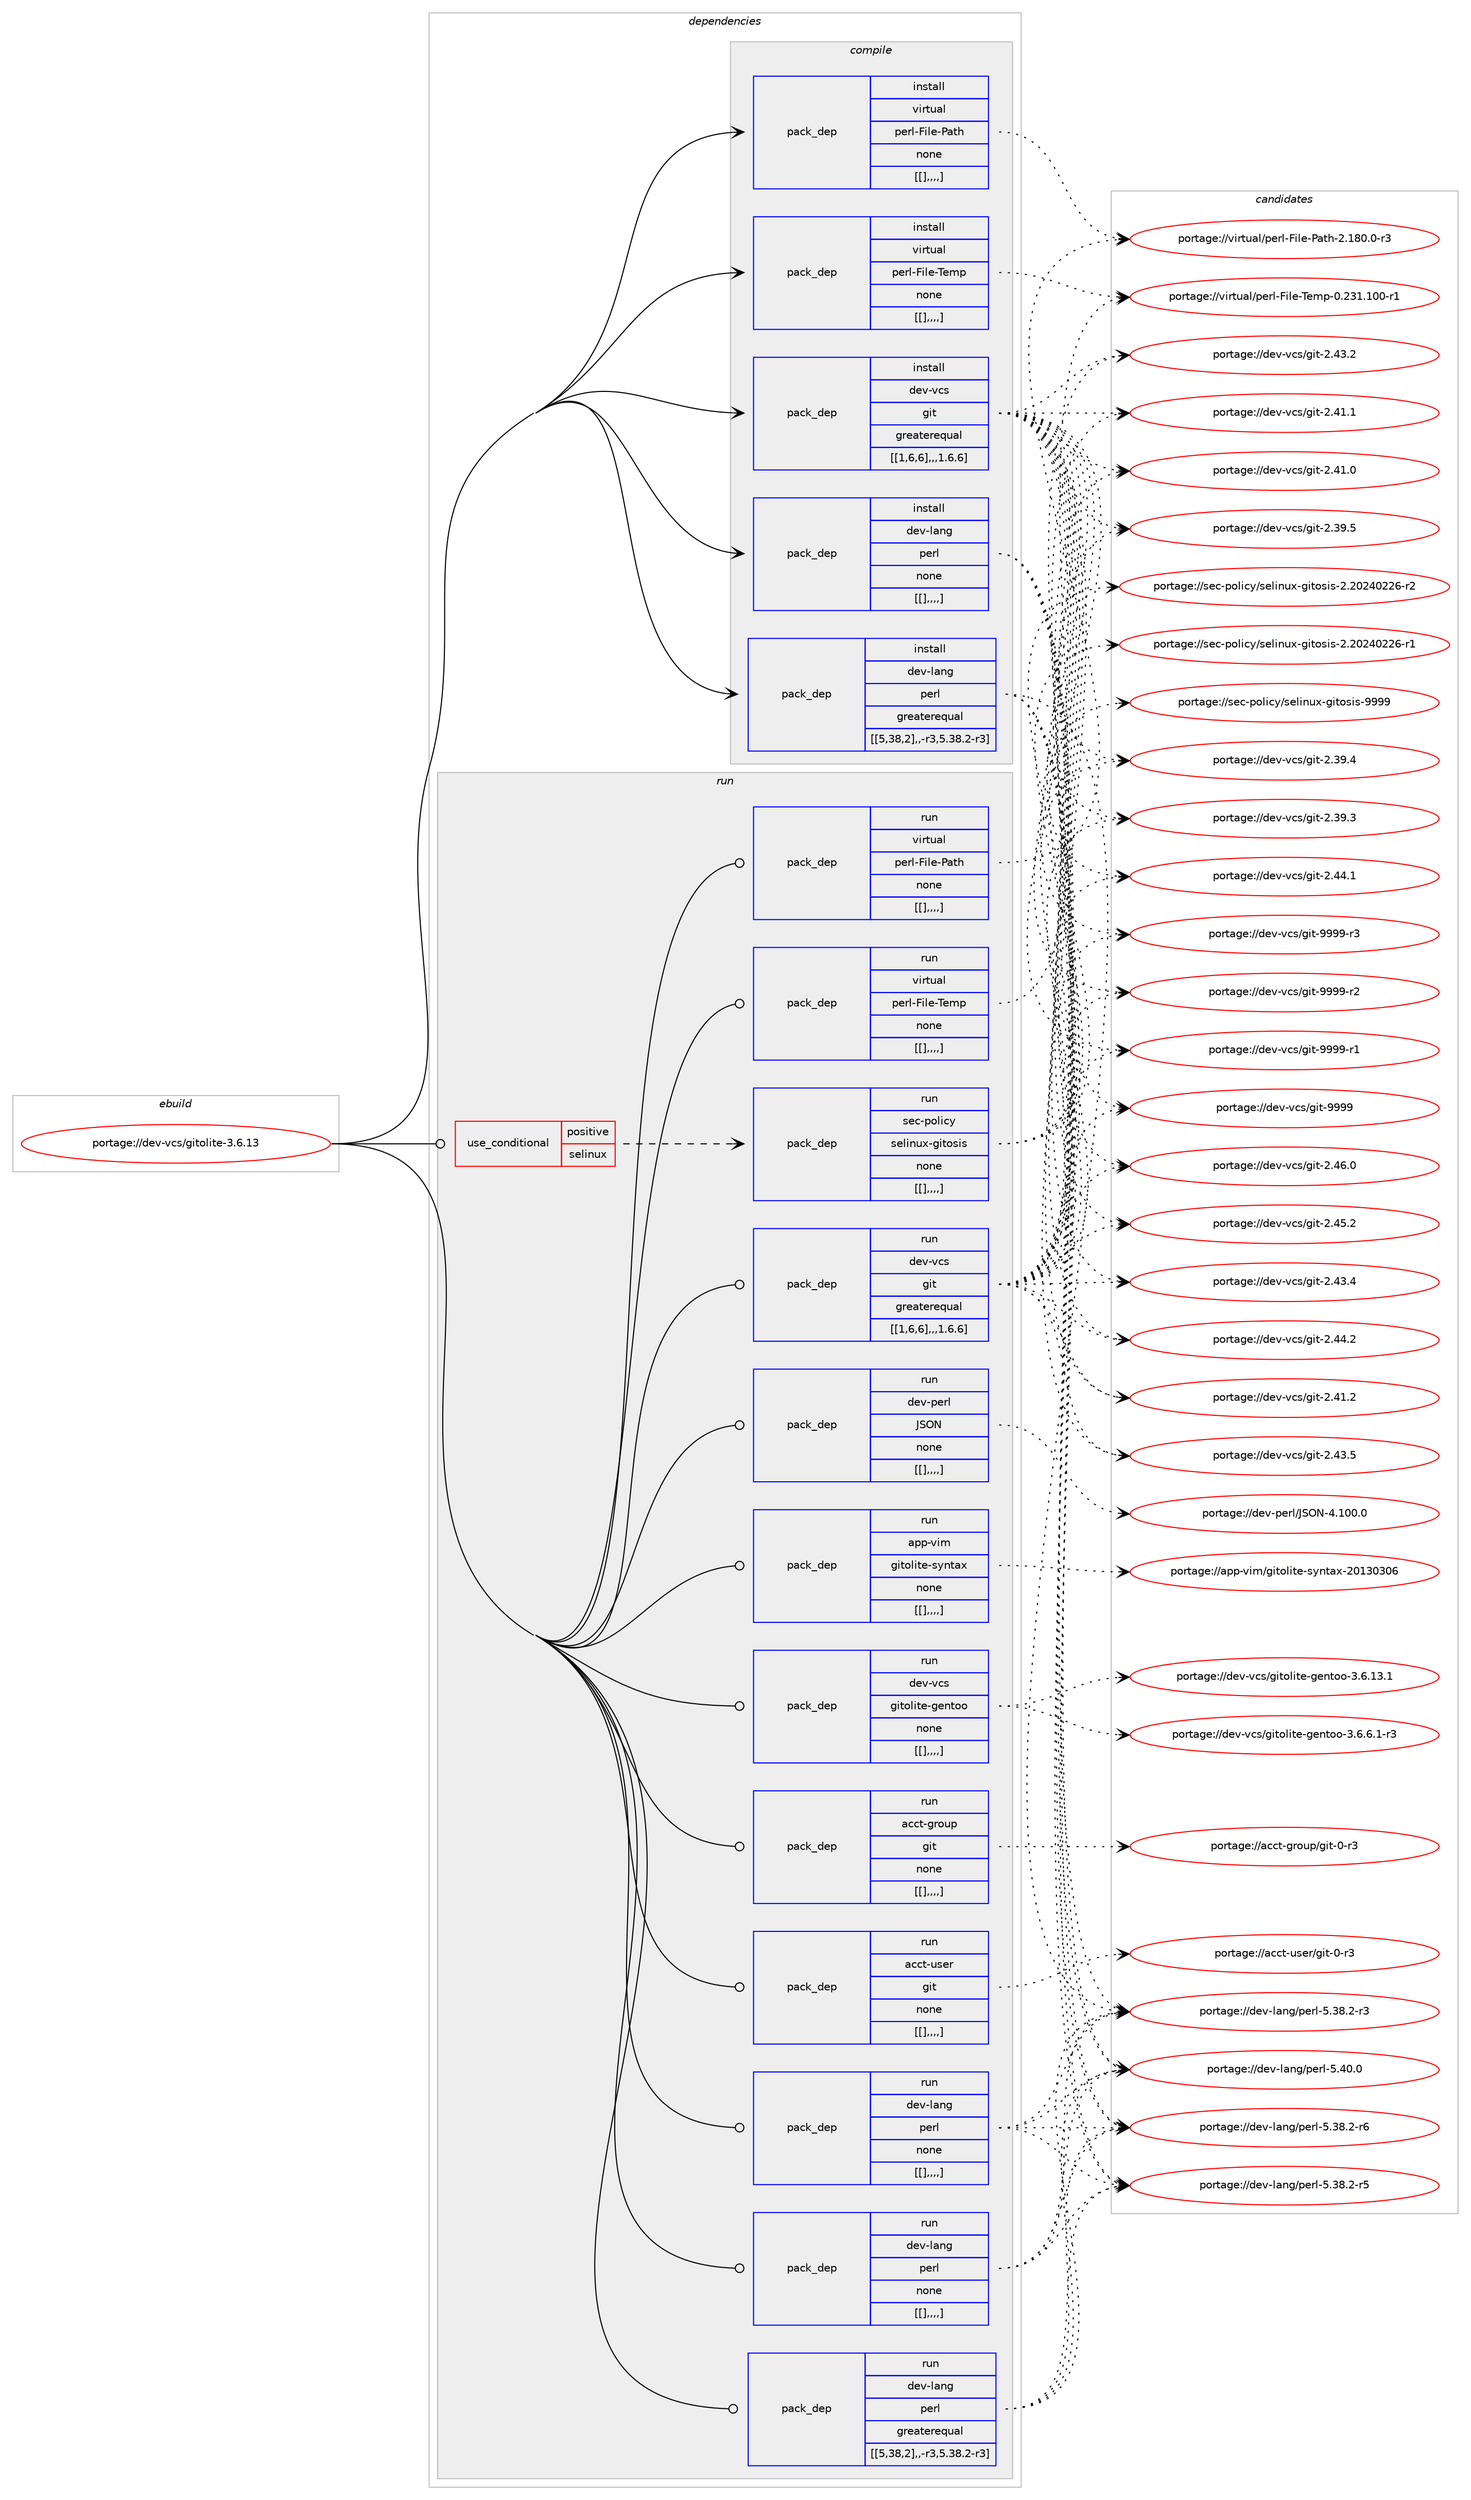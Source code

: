 digraph prolog {

# *************
# Graph options
# *************

newrank=true;
concentrate=true;
compound=true;
graph [rankdir=LR,fontname=Helvetica,fontsize=10,ranksep=1.5];#, ranksep=2.5, nodesep=0.2];
edge  [arrowhead=vee];
node  [fontname=Helvetica,fontsize=10];

# **********
# The ebuild
# **********

subgraph cluster_leftcol {
color=gray;
label=<<i>ebuild</i>>;
id [label="portage://dev-vcs/gitolite-3.6.13", color=red, width=4, href="../dev-vcs/gitolite-3.6.13.svg"];
}

# ****************
# The dependencies
# ****************

subgraph cluster_midcol {
color=gray;
label=<<i>dependencies</i>>;
subgraph cluster_compile {
fillcolor="#eeeeee";
style=filled;
label=<<i>compile</i>>;
subgraph pack160707 {
dependency226593 [label=<<TABLE BORDER="0" CELLBORDER="1" CELLSPACING="0" CELLPADDING="4" WIDTH="220"><TR><TD ROWSPAN="6" CELLPADDING="30">pack_dep</TD></TR><TR><TD WIDTH="110">install</TD></TR><TR><TD>dev-lang</TD></TR><TR><TD>perl</TD></TR><TR><TD>greaterequal</TD></TR><TR><TD>[[5,38,2],,-r3,5.38.2-r3]</TD></TR></TABLE>>, shape=none, color=blue];
}
id:e -> dependency226593:w [weight=20,style="solid",arrowhead="vee"];
subgraph pack160708 {
dependency226594 [label=<<TABLE BORDER="0" CELLBORDER="1" CELLSPACING="0" CELLPADDING="4" WIDTH="220"><TR><TD ROWSPAN="6" CELLPADDING="30">pack_dep</TD></TR><TR><TD WIDTH="110">install</TD></TR><TR><TD>dev-lang</TD></TR><TR><TD>perl</TD></TR><TR><TD>none</TD></TR><TR><TD>[[],,,,]</TD></TR></TABLE>>, shape=none, color=blue];
}
id:e -> dependency226594:w [weight=20,style="solid",arrowhead="vee"];
subgraph pack160709 {
dependency226595 [label=<<TABLE BORDER="0" CELLBORDER="1" CELLSPACING="0" CELLPADDING="4" WIDTH="220"><TR><TD ROWSPAN="6" CELLPADDING="30">pack_dep</TD></TR><TR><TD WIDTH="110">install</TD></TR><TR><TD>dev-vcs</TD></TR><TR><TD>git</TD></TR><TR><TD>greaterequal</TD></TR><TR><TD>[[1,6,6],,,1.6.6]</TD></TR></TABLE>>, shape=none, color=blue];
}
id:e -> dependency226595:w [weight=20,style="solid",arrowhead="vee"];
subgraph pack160710 {
dependency226596 [label=<<TABLE BORDER="0" CELLBORDER="1" CELLSPACING="0" CELLPADDING="4" WIDTH="220"><TR><TD ROWSPAN="6" CELLPADDING="30">pack_dep</TD></TR><TR><TD WIDTH="110">install</TD></TR><TR><TD>virtual</TD></TR><TR><TD>perl-File-Path</TD></TR><TR><TD>none</TD></TR><TR><TD>[[],,,,]</TD></TR></TABLE>>, shape=none, color=blue];
}
id:e -> dependency226596:w [weight=20,style="solid",arrowhead="vee"];
subgraph pack160711 {
dependency226597 [label=<<TABLE BORDER="0" CELLBORDER="1" CELLSPACING="0" CELLPADDING="4" WIDTH="220"><TR><TD ROWSPAN="6" CELLPADDING="30">pack_dep</TD></TR><TR><TD WIDTH="110">install</TD></TR><TR><TD>virtual</TD></TR><TR><TD>perl-File-Temp</TD></TR><TR><TD>none</TD></TR><TR><TD>[[],,,,]</TD></TR></TABLE>>, shape=none, color=blue];
}
id:e -> dependency226597:w [weight=20,style="solid",arrowhead="vee"];
}
subgraph cluster_compileandrun {
fillcolor="#eeeeee";
style=filled;
label=<<i>compile and run</i>>;
}
subgraph cluster_run {
fillcolor="#eeeeee";
style=filled;
label=<<i>run</i>>;
subgraph cond64431 {
dependency226598 [label=<<TABLE BORDER="0" CELLBORDER="1" CELLSPACING="0" CELLPADDING="4"><TR><TD ROWSPAN="3" CELLPADDING="10">use_conditional</TD></TR><TR><TD>positive</TD></TR><TR><TD>selinux</TD></TR></TABLE>>, shape=none, color=red];
subgraph pack160712 {
dependency226599 [label=<<TABLE BORDER="0" CELLBORDER="1" CELLSPACING="0" CELLPADDING="4" WIDTH="220"><TR><TD ROWSPAN="6" CELLPADDING="30">pack_dep</TD></TR><TR><TD WIDTH="110">run</TD></TR><TR><TD>sec-policy</TD></TR><TR><TD>selinux-gitosis</TD></TR><TR><TD>none</TD></TR><TR><TD>[[],,,,]</TD></TR></TABLE>>, shape=none, color=blue];
}
dependency226598:e -> dependency226599:w [weight=20,style="dashed",arrowhead="vee"];
}
id:e -> dependency226598:w [weight=20,style="solid",arrowhead="odot"];
subgraph pack160713 {
dependency226600 [label=<<TABLE BORDER="0" CELLBORDER="1" CELLSPACING="0" CELLPADDING="4" WIDTH="220"><TR><TD ROWSPAN="6" CELLPADDING="30">pack_dep</TD></TR><TR><TD WIDTH="110">run</TD></TR><TR><TD>acct-group</TD></TR><TR><TD>git</TD></TR><TR><TD>none</TD></TR><TR><TD>[[],,,,]</TD></TR></TABLE>>, shape=none, color=blue];
}
id:e -> dependency226600:w [weight=20,style="solid",arrowhead="odot"];
subgraph pack160714 {
dependency226601 [label=<<TABLE BORDER="0" CELLBORDER="1" CELLSPACING="0" CELLPADDING="4" WIDTH="220"><TR><TD ROWSPAN="6" CELLPADDING="30">pack_dep</TD></TR><TR><TD WIDTH="110">run</TD></TR><TR><TD>acct-user</TD></TR><TR><TD>git</TD></TR><TR><TD>none</TD></TR><TR><TD>[[],,,,]</TD></TR></TABLE>>, shape=none, color=blue];
}
id:e -> dependency226601:w [weight=20,style="solid",arrowhead="odot"];
subgraph pack160715 {
dependency226602 [label=<<TABLE BORDER="0" CELLBORDER="1" CELLSPACING="0" CELLPADDING="4" WIDTH="220"><TR><TD ROWSPAN="6" CELLPADDING="30">pack_dep</TD></TR><TR><TD WIDTH="110">run</TD></TR><TR><TD>dev-lang</TD></TR><TR><TD>perl</TD></TR><TR><TD>greaterequal</TD></TR><TR><TD>[[5,38,2],,-r3,5.38.2-r3]</TD></TR></TABLE>>, shape=none, color=blue];
}
id:e -> dependency226602:w [weight=20,style="solid",arrowhead="odot"];
subgraph pack160716 {
dependency226603 [label=<<TABLE BORDER="0" CELLBORDER="1" CELLSPACING="0" CELLPADDING="4" WIDTH="220"><TR><TD ROWSPAN="6" CELLPADDING="30">pack_dep</TD></TR><TR><TD WIDTH="110">run</TD></TR><TR><TD>dev-lang</TD></TR><TR><TD>perl</TD></TR><TR><TD>none</TD></TR><TR><TD>[[],,,,]</TD></TR></TABLE>>, shape=none, color=blue];
}
id:e -> dependency226603:w [weight=20,style="solid",arrowhead="odot"];
subgraph pack160717 {
dependency226604 [label=<<TABLE BORDER="0" CELLBORDER="1" CELLSPACING="0" CELLPADDING="4" WIDTH="220"><TR><TD ROWSPAN="6" CELLPADDING="30">pack_dep</TD></TR><TR><TD WIDTH="110">run</TD></TR><TR><TD>dev-lang</TD></TR><TR><TD>perl</TD></TR><TR><TD>none</TD></TR><TR><TD>[[],,,,]</TD></TR></TABLE>>, shape=none, color=blue];
}
id:e -> dependency226604:w [weight=20,style="solid",arrowhead="odot"];
subgraph pack160718 {
dependency226605 [label=<<TABLE BORDER="0" CELLBORDER="1" CELLSPACING="0" CELLPADDING="4" WIDTH="220"><TR><TD ROWSPAN="6" CELLPADDING="30">pack_dep</TD></TR><TR><TD WIDTH="110">run</TD></TR><TR><TD>dev-perl</TD></TR><TR><TD>JSON</TD></TR><TR><TD>none</TD></TR><TR><TD>[[],,,,]</TD></TR></TABLE>>, shape=none, color=blue];
}
id:e -> dependency226605:w [weight=20,style="solid",arrowhead="odot"];
subgraph pack160719 {
dependency226606 [label=<<TABLE BORDER="0" CELLBORDER="1" CELLSPACING="0" CELLPADDING="4" WIDTH="220"><TR><TD ROWSPAN="6" CELLPADDING="30">pack_dep</TD></TR><TR><TD WIDTH="110">run</TD></TR><TR><TD>dev-vcs</TD></TR><TR><TD>git</TD></TR><TR><TD>greaterequal</TD></TR><TR><TD>[[1,6,6],,,1.6.6]</TD></TR></TABLE>>, shape=none, color=blue];
}
id:e -> dependency226606:w [weight=20,style="solid",arrowhead="odot"];
subgraph pack160720 {
dependency226607 [label=<<TABLE BORDER="0" CELLBORDER="1" CELLSPACING="0" CELLPADDING="4" WIDTH="220"><TR><TD ROWSPAN="6" CELLPADDING="30">pack_dep</TD></TR><TR><TD WIDTH="110">run</TD></TR><TR><TD>virtual</TD></TR><TR><TD>perl-File-Path</TD></TR><TR><TD>none</TD></TR><TR><TD>[[],,,,]</TD></TR></TABLE>>, shape=none, color=blue];
}
id:e -> dependency226607:w [weight=20,style="solid",arrowhead="odot"];
subgraph pack160721 {
dependency226608 [label=<<TABLE BORDER="0" CELLBORDER="1" CELLSPACING="0" CELLPADDING="4" WIDTH="220"><TR><TD ROWSPAN="6" CELLPADDING="30">pack_dep</TD></TR><TR><TD WIDTH="110">run</TD></TR><TR><TD>virtual</TD></TR><TR><TD>perl-File-Temp</TD></TR><TR><TD>none</TD></TR><TR><TD>[[],,,,]</TD></TR></TABLE>>, shape=none, color=blue];
}
id:e -> dependency226608:w [weight=20,style="solid",arrowhead="odot"];
subgraph pack160722 {
dependency226609 [label=<<TABLE BORDER="0" CELLBORDER="1" CELLSPACING="0" CELLPADDING="4" WIDTH="220"><TR><TD ROWSPAN="6" CELLPADDING="30">pack_dep</TD></TR><TR><TD WIDTH="110">run</TD></TR><TR><TD>app-vim</TD></TR><TR><TD>gitolite-syntax</TD></TR><TR><TD>none</TD></TR><TR><TD>[[],,,,]</TD></TR></TABLE>>, shape=none, color=blue];
}
id:e -> dependency226609:w [weight=20,style="solid",arrowhead="odot"];
subgraph pack160723 {
dependency226610 [label=<<TABLE BORDER="0" CELLBORDER="1" CELLSPACING="0" CELLPADDING="4" WIDTH="220"><TR><TD ROWSPAN="6" CELLPADDING="30">pack_dep</TD></TR><TR><TD WIDTH="110">run</TD></TR><TR><TD>dev-vcs</TD></TR><TR><TD>gitolite-gentoo</TD></TR><TR><TD>none</TD></TR><TR><TD>[[],,,,]</TD></TR></TABLE>>, shape=none, color=blue];
}
id:e -> dependency226610:w [weight=20,style="solid",arrowhead="odot"];
}
}

# **************
# The candidates
# **************

subgraph cluster_choices {
rank=same;
color=gray;
label=<<i>candidates</i>>;

subgraph choice160707 {
color=black;
nodesep=1;
choice10010111845108971101034711210111410845534652484648 [label="portage://dev-lang/perl-5.40.0", color=red, width=4,href="../dev-lang/perl-5.40.0.svg"];
choice100101118451089711010347112101114108455346515646504511454 [label="portage://dev-lang/perl-5.38.2-r6", color=red, width=4,href="../dev-lang/perl-5.38.2-r6.svg"];
choice100101118451089711010347112101114108455346515646504511453 [label="portage://dev-lang/perl-5.38.2-r5", color=red, width=4,href="../dev-lang/perl-5.38.2-r5.svg"];
choice100101118451089711010347112101114108455346515646504511451 [label="portage://dev-lang/perl-5.38.2-r3", color=red, width=4,href="../dev-lang/perl-5.38.2-r3.svg"];
dependency226593:e -> choice10010111845108971101034711210111410845534652484648:w [style=dotted,weight="100"];
dependency226593:e -> choice100101118451089711010347112101114108455346515646504511454:w [style=dotted,weight="100"];
dependency226593:e -> choice100101118451089711010347112101114108455346515646504511453:w [style=dotted,weight="100"];
dependency226593:e -> choice100101118451089711010347112101114108455346515646504511451:w [style=dotted,weight="100"];
}
subgraph choice160708 {
color=black;
nodesep=1;
choice10010111845108971101034711210111410845534652484648 [label="portage://dev-lang/perl-5.40.0", color=red, width=4,href="../dev-lang/perl-5.40.0.svg"];
choice100101118451089711010347112101114108455346515646504511454 [label="portage://dev-lang/perl-5.38.2-r6", color=red, width=4,href="../dev-lang/perl-5.38.2-r6.svg"];
choice100101118451089711010347112101114108455346515646504511453 [label="portage://dev-lang/perl-5.38.2-r5", color=red, width=4,href="../dev-lang/perl-5.38.2-r5.svg"];
choice100101118451089711010347112101114108455346515646504511451 [label="portage://dev-lang/perl-5.38.2-r3", color=red, width=4,href="../dev-lang/perl-5.38.2-r3.svg"];
dependency226594:e -> choice10010111845108971101034711210111410845534652484648:w [style=dotted,weight="100"];
dependency226594:e -> choice100101118451089711010347112101114108455346515646504511454:w [style=dotted,weight="100"];
dependency226594:e -> choice100101118451089711010347112101114108455346515646504511453:w [style=dotted,weight="100"];
dependency226594:e -> choice100101118451089711010347112101114108455346515646504511451:w [style=dotted,weight="100"];
}
subgraph choice160709 {
color=black;
nodesep=1;
choice10010111845118991154710310511645575757574511451 [label="portage://dev-vcs/git-9999-r3", color=red, width=4,href="../dev-vcs/git-9999-r3.svg"];
choice10010111845118991154710310511645575757574511450 [label="portage://dev-vcs/git-9999-r2", color=red, width=4,href="../dev-vcs/git-9999-r2.svg"];
choice10010111845118991154710310511645575757574511449 [label="portage://dev-vcs/git-9999-r1", color=red, width=4,href="../dev-vcs/git-9999-r1.svg"];
choice1001011184511899115471031051164557575757 [label="portage://dev-vcs/git-9999", color=red, width=4,href="../dev-vcs/git-9999.svg"];
choice10010111845118991154710310511645504652544648 [label="portage://dev-vcs/git-2.46.0", color=red, width=4,href="../dev-vcs/git-2.46.0.svg"];
choice10010111845118991154710310511645504652534650 [label="portage://dev-vcs/git-2.45.2", color=red, width=4,href="../dev-vcs/git-2.45.2.svg"];
choice10010111845118991154710310511645504652524650 [label="portage://dev-vcs/git-2.44.2", color=red, width=4,href="../dev-vcs/git-2.44.2.svg"];
choice10010111845118991154710310511645504652524649 [label="portage://dev-vcs/git-2.44.1", color=red, width=4,href="../dev-vcs/git-2.44.1.svg"];
choice10010111845118991154710310511645504652514653 [label="portage://dev-vcs/git-2.43.5", color=red, width=4,href="../dev-vcs/git-2.43.5.svg"];
choice10010111845118991154710310511645504652514652 [label="portage://dev-vcs/git-2.43.4", color=red, width=4,href="../dev-vcs/git-2.43.4.svg"];
choice10010111845118991154710310511645504652514650 [label="portage://dev-vcs/git-2.43.2", color=red, width=4,href="../dev-vcs/git-2.43.2.svg"];
choice10010111845118991154710310511645504652494650 [label="portage://dev-vcs/git-2.41.2", color=red, width=4,href="../dev-vcs/git-2.41.2.svg"];
choice10010111845118991154710310511645504652494649 [label="portage://dev-vcs/git-2.41.1", color=red, width=4,href="../dev-vcs/git-2.41.1.svg"];
choice10010111845118991154710310511645504652494648 [label="portage://dev-vcs/git-2.41.0", color=red, width=4,href="../dev-vcs/git-2.41.0.svg"];
choice10010111845118991154710310511645504651574653 [label="portage://dev-vcs/git-2.39.5", color=red, width=4,href="../dev-vcs/git-2.39.5.svg"];
choice10010111845118991154710310511645504651574652 [label="portage://dev-vcs/git-2.39.4", color=red, width=4,href="../dev-vcs/git-2.39.4.svg"];
choice10010111845118991154710310511645504651574651 [label="portage://dev-vcs/git-2.39.3", color=red, width=4,href="../dev-vcs/git-2.39.3.svg"];
dependency226595:e -> choice10010111845118991154710310511645575757574511451:w [style=dotted,weight="100"];
dependency226595:e -> choice10010111845118991154710310511645575757574511450:w [style=dotted,weight="100"];
dependency226595:e -> choice10010111845118991154710310511645575757574511449:w [style=dotted,weight="100"];
dependency226595:e -> choice1001011184511899115471031051164557575757:w [style=dotted,weight="100"];
dependency226595:e -> choice10010111845118991154710310511645504652544648:w [style=dotted,weight="100"];
dependency226595:e -> choice10010111845118991154710310511645504652534650:w [style=dotted,weight="100"];
dependency226595:e -> choice10010111845118991154710310511645504652524650:w [style=dotted,weight="100"];
dependency226595:e -> choice10010111845118991154710310511645504652524649:w [style=dotted,weight="100"];
dependency226595:e -> choice10010111845118991154710310511645504652514653:w [style=dotted,weight="100"];
dependency226595:e -> choice10010111845118991154710310511645504652514652:w [style=dotted,weight="100"];
dependency226595:e -> choice10010111845118991154710310511645504652514650:w [style=dotted,weight="100"];
dependency226595:e -> choice10010111845118991154710310511645504652494650:w [style=dotted,weight="100"];
dependency226595:e -> choice10010111845118991154710310511645504652494649:w [style=dotted,weight="100"];
dependency226595:e -> choice10010111845118991154710310511645504652494648:w [style=dotted,weight="100"];
dependency226595:e -> choice10010111845118991154710310511645504651574653:w [style=dotted,weight="100"];
dependency226595:e -> choice10010111845118991154710310511645504651574652:w [style=dotted,weight="100"];
dependency226595:e -> choice10010111845118991154710310511645504651574651:w [style=dotted,weight="100"];
}
subgraph choice160710 {
color=black;
nodesep=1;
choice1181051141161179710847112101114108457010510810145809711610445504649564846484511451 [label="portage://virtual/perl-File-Path-2.180.0-r3", color=red, width=4,href="../virtual/perl-File-Path-2.180.0-r3.svg"];
dependency226596:e -> choice1181051141161179710847112101114108457010510810145809711610445504649564846484511451:w [style=dotted,weight="100"];
}
subgraph choice160711 {
color=black;
nodesep=1;
choice118105114116117971084711210111410845701051081014584101109112454846505149464948484511449 [label="portage://virtual/perl-File-Temp-0.231.100-r1", color=red, width=4,href="../virtual/perl-File-Temp-0.231.100-r1.svg"];
dependency226597:e -> choice118105114116117971084711210111410845701051081014584101109112454846505149464948484511449:w [style=dotted,weight="100"];
}
subgraph choice160712 {
color=black;
nodesep=1;
choice11510199451121111081059912147115101108105110117120451031051161111151051154557575757 [label="portage://sec-policy/selinux-gitosis-9999", color=red, width=4,href="../sec-policy/selinux-gitosis-9999.svg"];
choice115101994511211110810599121471151011081051101171204510310511611111510511545504650485052485050544511450 [label="portage://sec-policy/selinux-gitosis-2.20240226-r2", color=red, width=4,href="../sec-policy/selinux-gitosis-2.20240226-r2.svg"];
choice115101994511211110810599121471151011081051101171204510310511611111510511545504650485052485050544511449 [label="portage://sec-policy/selinux-gitosis-2.20240226-r1", color=red, width=4,href="../sec-policy/selinux-gitosis-2.20240226-r1.svg"];
dependency226599:e -> choice11510199451121111081059912147115101108105110117120451031051161111151051154557575757:w [style=dotted,weight="100"];
dependency226599:e -> choice115101994511211110810599121471151011081051101171204510310511611111510511545504650485052485050544511450:w [style=dotted,weight="100"];
dependency226599:e -> choice115101994511211110810599121471151011081051101171204510310511611111510511545504650485052485050544511449:w [style=dotted,weight="100"];
}
subgraph choice160713 {
color=black;
nodesep=1;
choice979999116451031141111171124710310511645484511451 [label="portage://acct-group/git-0-r3", color=red, width=4,href="../acct-group/git-0-r3.svg"];
dependency226600:e -> choice979999116451031141111171124710310511645484511451:w [style=dotted,weight="100"];
}
subgraph choice160714 {
color=black;
nodesep=1;
choice979999116451171151011144710310511645484511451 [label="portage://acct-user/git-0-r3", color=red, width=4,href="../acct-user/git-0-r3.svg"];
dependency226601:e -> choice979999116451171151011144710310511645484511451:w [style=dotted,weight="100"];
}
subgraph choice160715 {
color=black;
nodesep=1;
choice10010111845108971101034711210111410845534652484648 [label="portage://dev-lang/perl-5.40.0", color=red, width=4,href="../dev-lang/perl-5.40.0.svg"];
choice100101118451089711010347112101114108455346515646504511454 [label="portage://dev-lang/perl-5.38.2-r6", color=red, width=4,href="../dev-lang/perl-5.38.2-r6.svg"];
choice100101118451089711010347112101114108455346515646504511453 [label="portage://dev-lang/perl-5.38.2-r5", color=red, width=4,href="../dev-lang/perl-5.38.2-r5.svg"];
choice100101118451089711010347112101114108455346515646504511451 [label="portage://dev-lang/perl-5.38.2-r3", color=red, width=4,href="../dev-lang/perl-5.38.2-r3.svg"];
dependency226602:e -> choice10010111845108971101034711210111410845534652484648:w [style=dotted,weight="100"];
dependency226602:e -> choice100101118451089711010347112101114108455346515646504511454:w [style=dotted,weight="100"];
dependency226602:e -> choice100101118451089711010347112101114108455346515646504511453:w [style=dotted,weight="100"];
dependency226602:e -> choice100101118451089711010347112101114108455346515646504511451:w [style=dotted,weight="100"];
}
subgraph choice160716 {
color=black;
nodesep=1;
choice10010111845108971101034711210111410845534652484648 [label="portage://dev-lang/perl-5.40.0", color=red, width=4,href="../dev-lang/perl-5.40.0.svg"];
choice100101118451089711010347112101114108455346515646504511454 [label="portage://dev-lang/perl-5.38.2-r6", color=red, width=4,href="../dev-lang/perl-5.38.2-r6.svg"];
choice100101118451089711010347112101114108455346515646504511453 [label="portage://dev-lang/perl-5.38.2-r5", color=red, width=4,href="../dev-lang/perl-5.38.2-r5.svg"];
choice100101118451089711010347112101114108455346515646504511451 [label="portage://dev-lang/perl-5.38.2-r3", color=red, width=4,href="../dev-lang/perl-5.38.2-r3.svg"];
dependency226603:e -> choice10010111845108971101034711210111410845534652484648:w [style=dotted,weight="100"];
dependency226603:e -> choice100101118451089711010347112101114108455346515646504511454:w [style=dotted,weight="100"];
dependency226603:e -> choice100101118451089711010347112101114108455346515646504511453:w [style=dotted,weight="100"];
dependency226603:e -> choice100101118451089711010347112101114108455346515646504511451:w [style=dotted,weight="100"];
}
subgraph choice160717 {
color=black;
nodesep=1;
choice10010111845108971101034711210111410845534652484648 [label="portage://dev-lang/perl-5.40.0", color=red, width=4,href="../dev-lang/perl-5.40.0.svg"];
choice100101118451089711010347112101114108455346515646504511454 [label="portage://dev-lang/perl-5.38.2-r6", color=red, width=4,href="../dev-lang/perl-5.38.2-r6.svg"];
choice100101118451089711010347112101114108455346515646504511453 [label="portage://dev-lang/perl-5.38.2-r5", color=red, width=4,href="../dev-lang/perl-5.38.2-r5.svg"];
choice100101118451089711010347112101114108455346515646504511451 [label="portage://dev-lang/perl-5.38.2-r3", color=red, width=4,href="../dev-lang/perl-5.38.2-r3.svg"];
dependency226604:e -> choice10010111845108971101034711210111410845534652484648:w [style=dotted,weight="100"];
dependency226604:e -> choice100101118451089711010347112101114108455346515646504511454:w [style=dotted,weight="100"];
dependency226604:e -> choice100101118451089711010347112101114108455346515646504511453:w [style=dotted,weight="100"];
dependency226604:e -> choice100101118451089711010347112101114108455346515646504511451:w [style=dotted,weight="100"];
}
subgraph choice160718 {
color=black;
nodesep=1;
choice1001011184511210111410847748379784552464948484648 [label="portage://dev-perl/JSON-4.100.0", color=red, width=4,href="../dev-perl/JSON-4.100.0.svg"];
dependency226605:e -> choice1001011184511210111410847748379784552464948484648:w [style=dotted,weight="100"];
}
subgraph choice160719 {
color=black;
nodesep=1;
choice10010111845118991154710310511645575757574511451 [label="portage://dev-vcs/git-9999-r3", color=red, width=4,href="../dev-vcs/git-9999-r3.svg"];
choice10010111845118991154710310511645575757574511450 [label="portage://dev-vcs/git-9999-r2", color=red, width=4,href="../dev-vcs/git-9999-r2.svg"];
choice10010111845118991154710310511645575757574511449 [label="portage://dev-vcs/git-9999-r1", color=red, width=4,href="../dev-vcs/git-9999-r1.svg"];
choice1001011184511899115471031051164557575757 [label="portage://dev-vcs/git-9999", color=red, width=4,href="../dev-vcs/git-9999.svg"];
choice10010111845118991154710310511645504652544648 [label="portage://dev-vcs/git-2.46.0", color=red, width=4,href="../dev-vcs/git-2.46.0.svg"];
choice10010111845118991154710310511645504652534650 [label="portage://dev-vcs/git-2.45.2", color=red, width=4,href="../dev-vcs/git-2.45.2.svg"];
choice10010111845118991154710310511645504652524650 [label="portage://dev-vcs/git-2.44.2", color=red, width=4,href="../dev-vcs/git-2.44.2.svg"];
choice10010111845118991154710310511645504652524649 [label="portage://dev-vcs/git-2.44.1", color=red, width=4,href="../dev-vcs/git-2.44.1.svg"];
choice10010111845118991154710310511645504652514653 [label="portage://dev-vcs/git-2.43.5", color=red, width=4,href="../dev-vcs/git-2.43.5.svg"];
choice10010111845118991154710310511645504652514652 [label="portage://dev-vcs/git-2.43.4", color=red, width=4,href="../dev-vcs/git-2.43.4.svg"];
choice10010111845118991154710310511645504652514650 [label="portage://dev-vcs/git-2.43.2", color=red, width=4,href="../dev-vcs/git-2.43.2.svg"];
choice10010111845118991154710310511645504652494650 [label="portage://dev-vcs/git-2.41.2", color=red, width=4,href="../dev-vcs/git-2.41.2.svg"];
choice10010111845118991154710310511645504652494649 [label="portage://dev-vcs/git-2.41.1", color=red, width=4,href="../dev-vcs/git-2.41.1.svg"];
choice10010111845118991154710310511645504652494648 [label="portage://dev-vcs/git-2.41.0", color=red, width=4,href="../dev-vcs/git-2.41.0.svg"];
choice10010111845118991154710310511645504651574653 [label="portage://dev-vcs/git-2.39.5", color=red, width=4,href="../dev-vcs/git-2.39.5.svg"];
choice10010111845118991154710310511645504651574652 [label="portage://dev-vcs/git-2.39.4", color=red, width=4,href="../dev-vcs/git-2.39.4.svg"];
choice10010111845118991154710310511645504651574651 [label="portage://dev-vcs/git-2.39.3", color=red, width=4,href="../dev-vcs/git-2.39.3.svg"];
dependency226606:e -> choice10010111845118991154710310511645575757574511451:w [style=dotted,weight="100"];
dependency226606:e -> choice10010111845118991154710310511645575757574511450:w [style=dotted,weight="100"];
dependency226606:e -> choice10010111845118991154710310511645575757574511449:w [style=dotted,weight="100"];
dependency226606:e -> choice1001011184511899115471031051164557575757:w [style=dotted,weight="100"];
dependency226606:e -> choice10010111845118991154710310511645504652544648:w [style=dotted,weight="100"];
dependency226606:e -> choice10010111845118991154710310511645504652534650:w [style=dotted,weight="100"];
dependency226606:e -> choice10010111845118991154710310511645504652524650:w [style=dotted,weight="100"];
dependency226606:e -> choice10010111845118991154710310511645504652524649:w [style=dotted,weight="100"];
dependency226606:e -> choice10010111845118991154710310511645504652514653:w [style=dotted,weight="100"];
dependency226606:e -> choice10010111845118991154710310511645504652514652:w [style=dotted,weight="100"];
dependency226606:e -> choice10010111845118991154710310511645504652514650:w [style=dotted,weight="100"];
dependency226606:e -> choice10010111845118991154710310511645504652494650:w [style=dotted,weight="100"];
dependency226606:e -> choice10010111845118991154710310511645504652494649:w [style=dotted,weight="100"];
dependency226606:e -> choice10010111845118991154710310511645504652494648:w [style=dotted,weight="100"];
dependency226606:e -> choice10010111845118991154710310511645504651574653:w [style=dotted,weight="100"];
dependency226606:e -> choice10010111845118991154710310511645504651574652:w [style=dotted,weight="100"];
dependency226606:e -> choice10010111845118991154710310511645504651574651:w [style=dotted,weight="100"];
}
subgraph choice160720 {
color=black;
nodesep=1;
choice1181051141161179710847112101114108457010510810145809711610445504649564846484511451 [label="portage://virtual/perl-File-Path-2.180.0-r3", color=red, width=4,href="../virtual/perl-File-Path-2.180.0-r3.svg"];
dependency226607:e -> choice1181051141161179710847112101114108457010510810145809711610445504649564846484511451:w [style=dotted,weight="100"];
}
subgraph choice160721 {
color=black;
nodesep=1;
choice118105114116117971084711210111410845701051081014584101109112454846505149464948484511449 [label="portage://virtual/perl-File-Temp-0.231.100-r1", color=red, width=4,href="../virtual/perl-File-Temp-0.231.100-r1.svg"];
dependency226608:e -> choice118105114116117971084711210111410845701051081014584101109112454846505149464948484511449:w [style=dotted,weight="100"];
}
subgraph choice160722 {
color=black;
nodesep=1;
choice9711211245118105109471031051161111081051161014511512111011697120455048495148514854 [label="portage://app-vim/gitolite-syntax-20130306", color=red, width=4,href="../app-vim/gitolite-syntax-20130306.svg"];
dependency226609:e -> choice9711211245118105109471031051161111081051161014511512111011697120455048495148514854:w [style=dotted,weight="100"];
}
subgraph choice160723 {
color=black;
nodesep=1;
choice10010111845118991154710310511611110810511610145103101110116111111455146544649514649 [label="portage://dev-vcs/gitolite-gentoo-3.6.13.1", color=red, width=4,href="../dev-vcs/gitolite-gentoo-3.6.13.1.svg"];
choice1001011184511899115471031051161111081051161014510310111011611111145514654465446494511451 [label="portage://dev-vcs/gitolite-gentoo-3.6.6.1-r3", color=red, width=4,href="../dev-vcs/gitolite-gentoo-3.6.6.1-r3.svg"];
dependency226610:e -> choice10010111845118991154710310511611110810511610145103101110116111111455146544649514649:w [style=dotted,weight="100"];
dependency226610:e -> choice1001011184511899115471031051161111081051161014510310111011611111145514654465446494511451:w [style=dotted,weight="100"];
}
}

}
